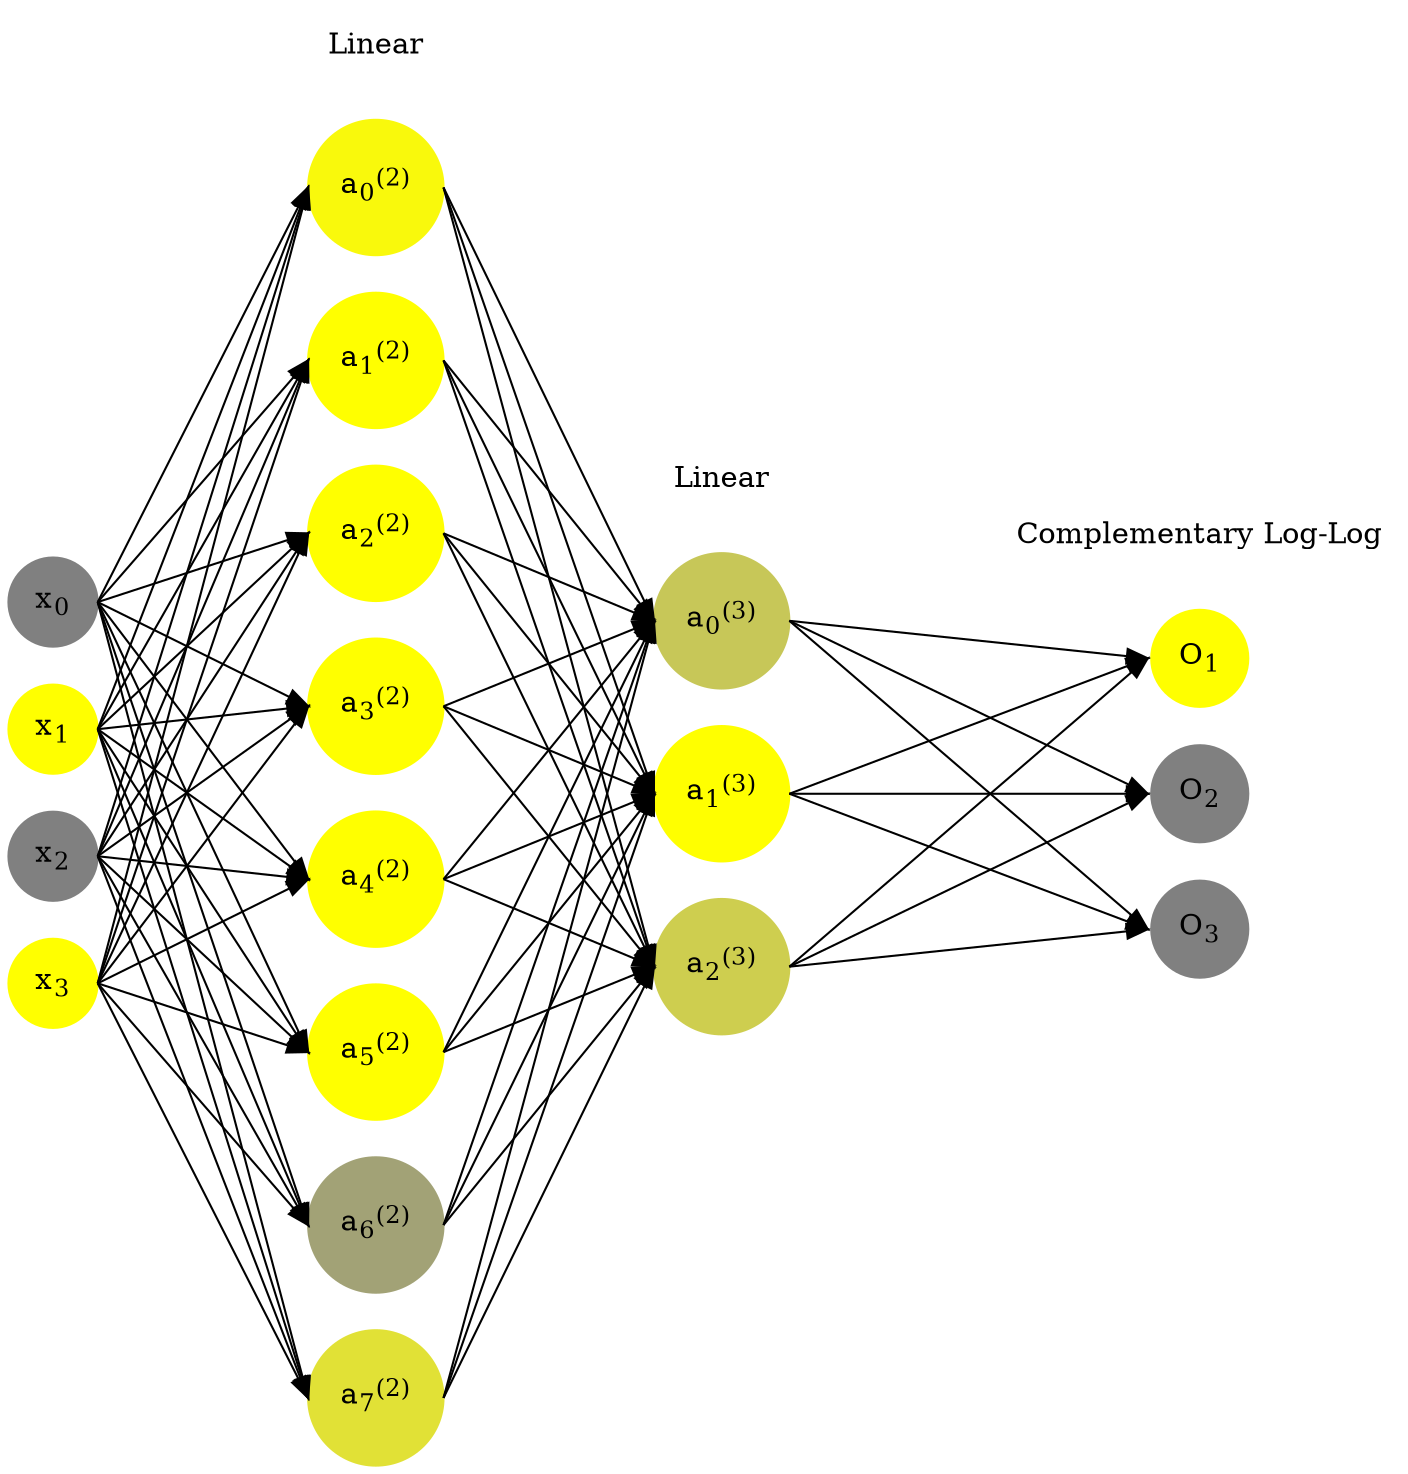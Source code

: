 digraph G {
	rankdir = LR;
	splines=false;
	edge[style=invis];
	ranksep= 1.4;
	{
	node [shape=circle, color="0.1667, 0.0, 0.5", style=filled, fillcolor="0.1667, 0.0, 0.5"];
	x0 [label=<x<sub>0</sub>>];
	}
	{
	node [shape=circle, color="0.1667, 1.0, 1.0", style=filled, fillcolor="0.1667, 1.0, 1.0"];
	x1 [label=<x<sub>1</sub>>];
	}
	{
	node [shape=circle, color="0.1667, 0.0, 0.5", style=filled, fillcolor="0.1667, 0.0, 0.5"];
	x2 [label=<x<sub>2</sub>>];
	}
	{
	node [shape=circle, color="0.1667, 1.0, 1.0", style=filled, fillcolor="0.1667, 1.0, 1.0"];
	x3 [label=<x<sub>3</sub>>];
	}
	{
	node [shape=circle, color="0.1667, 0.949285, 0.974642", style=filled, fillcolor="0.1667, 0.949285, 0.974642"];
	a02 [label=<a<sub>0</sub><sup>(2)</sup>>];
	}
	{
	node [shape=circle, color="0.1667, 1.741465, 1.370733", style=filled, fillcolor="0.1667, 1.741465, 1.370733"];
	a12 [label=<a<sub>1</sub><sup>(2)</sup>>];
	}
	{
	node [shape=circle, color="0.1667, 2.141991, 1.570996", style=filled, fillcolor="0.1667, 2.141991, 1.570996"];
	a22 [label=<a<sub>2</sub><sup>(2)</sup>>];
	}
	{
	node [shape=circle, color="0.1667, 1.883118, 1.441559", style=filled, fillcolor="0.1667, 1.883118, 1.441559"];
	a32 [label=<a<sub>3</sub><sup>(2)</sup>>];
	}
	{
	node [shape=circle, color="0.1667, 1.445374, 1.222687", style=filled, fillcolor="0.1667, 1.445374, 1.222687"];
	a42 [label=<a<sub>4</sub><sup>(2)</sup>>];
	}
	{
	node [shape=circle, color="0.1667, 2.063642, 1.531821", style=filled, fillcolor="0.1667, 2.063642, 1.531821"];
	a52 [label=<a<sub>5</sub><sup>(2)</sup>>];
	}
	{
	node [shape=circle, color="0.1667, 0.267260, 0.633630", style=filled, fillcolor="0.1667, 0.267260, 0.633630"];
	a62 [label=<a<sub>6</sub><sup>(2)</sup>>];
	}
	{
	node [shape=circle, color="0.1667, 0.759302, 0.879651", style=filled, fillcolor="0.1667, 0.759302, 0.879651"];
	a72 [label=<a<sub>7</sub><sup>(2)</sup>>];
	}
	{
	node [shape=circle, color="0.1667, 0.558571, 0.779285", style=filled, fillcolor="0.1667, 0.558571, 0.779285"];
	a03 [label=<a<sub>0</sub><sup>(3)</sup>>];
	}
	{
	node [shape=circle, color="0.1667, 1.224436, 1.112218", style=filled, fillcolor="0.1667, 1.224436, 1.112218"];
	a13 [label=<a<sub>1</sub><sup>(3)</sup>>];
	}
	{
	node [shape=circle, color="0.1667, 0.615624, 0.807812", style=filled, fillcolor="0.1667, 0.615624, 0.807812"];
	a23 [label=<a<sub>2</sub><sup>(3)</sup>>];
	}
	{
	node [shape=circle, color="0.1667, 1.0, 1.0", style=filled, fillcolor="0.1667, 1.0, 1.0"];
	O1 [label=<O<sub>1</sub>>];
	}
	{
	node [shape=circle, color="0.1667, 0.0, 0.5", style=filled, fillcolor="0.1667, 0.0, 0.5"];
	O2 [label=<O<sub>2</sub>>];
	}
	{
	node [shape=circle, color="0.1667, 0.0, 0.5", style=filled, fillcolor="0.1667, 0.0, 0.5"];
	O3 [label=<O<sub>3</sub>>];
	}
	{
	rank=same;
	x0->x1->x2->x3;
	}
	{
	rank=same;
	a02->a12->a22->a32->a42->a52->a62->a72;
	}
	{
	rank=same;
	a03->a13->a23;
	}
	{
	rank=same;
	O1->O2->O3;
	}
	l1 [shape=plaintext,label="Linear"];
	l1->a02;
	{rank=same; l1;a02};
	l2 [shape=plaintext,label="Linear"];
	l2->a03;
	{rank=same; l2;a03};
	l3 [shape=plaintext,label="Complementary Log-Log"];
	l3->O1;
	{rank=same; l3;O1};
edge[style=solid, tailport=e, headport=w];
	{x0;x1;x2;x3} -> {a02;a12;a22;a32;a42;a52;a62;a72};
	{a02;a12;a22;a32;a42;a52;a62;a72} -> {a03;a13;a23};
	{a03;a13;a23} -> {O1,O2,O3};
}
